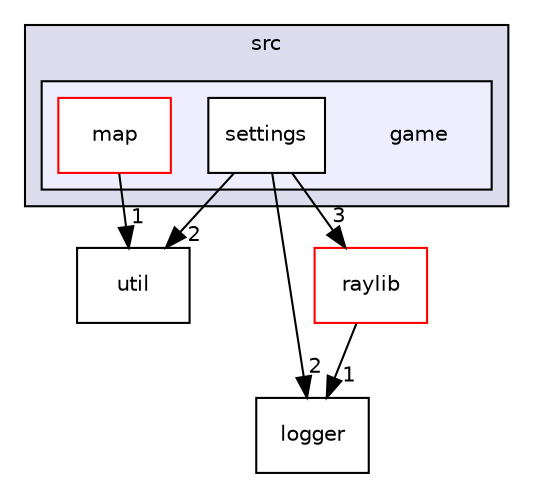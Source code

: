 digraph "src/game" {
  compound=true
  node [ fontsize="10", fontname="Helvetica"];
  edge [ labelfontsize="10", labelfontname="Helvetica"];
  subgraph clusterdir_68267d1309a1af8e8297ef4c3efbcdba {
    graph [ bgcolor="#ddddee", pencolor="black", label="src" fontname="Helvetica", fontsize="10", URL="dir_68267d1309a1af8e8297ef4c3efbcdba.html"]
  subgraph clusterdir_1699be727a800b1d059c6f7f2b91d2ee {
    graph [ bgcolor="#eeeeff", pencolor="black", label="" URL="dir_1699be727a800b1d059c6f7f2b91d2ee.html"];
    dir_1699be727a800b1d059c6f7f2b91d2ee [shape=plaintext label="game"];
    dir_982fd39ee1731a8b580daaa875541184 [shape=box label="map" color="red" fillcolor="white" style="filled" URL="dir_982fd39ee1731a8b580daaa875541184.html"];
    dir_28315cacd5bae586058b19a00a8b1185 [shape=box label="settings" color="black" fillcolor="white" style="filled" URL="dir_28315cacd5bae586058b19a00a8b1185.html"];
  }
  }
  dir_b7878ad5ecbf2506f4125b9d34c97e45 [shape=box label="util" URL="dir_b7878ad5ecbf2506f4125b9d34c97e45.html"];
  dir_ffde1fbcaa8d6b0d34e29c3bddf7a801 [shape=box label="logger" URL="dir_ffde1fbcaa8d6b0d34e29c3bddf7a801.html"];
  dir_d4cc5f0b3cfddd1b0952a9e00053f649 [shape=box label="raylib" fillcolor="white" style="filled" color="red" URL="dir_d4cc5f0b3cfddd1b0952a9e00053f649.html"];
  dir_982fd39ee1731a8b580daaa875541184->dir_b7878ad5ecbf2506f4125b9d34c97e45 [headlabel="1", labeldistance=1.5 headhref="dir_000008_000018.html"];
  dir_d4cc5f0b3cfddd1b0952a9e00053f649->dir_ffde1fbcaa8d6b0d34e29c3bddf7a801 [headlabel="1", labeldistance=1.5 headhref="dir_000013_000012.html"];
  dir_28315cacd5bae586058b19a00a8b1185->dir_b7878ad5ecbf2506f4125b9d34c97e45 [headlabel="2", labeldistance=1.5 headhref="dir_000010_000018.html"];
  dir_28315cacd5bae586058b19a00a8b1185->dir_ffde1fbcaa8d6b0d34e29c3bddf7a801 [headlabel="2", labeldistance=1.5 headhref="dir_000010_000012.html"];
  dir_28315cacd5bae586058b19a00a8b1185->dir_d4cc5f0b3cfddd1b0952a9e00053f649 [headlabel="3", labeldistance=1.5 headhref="dir_000010_000013.html"];
}

